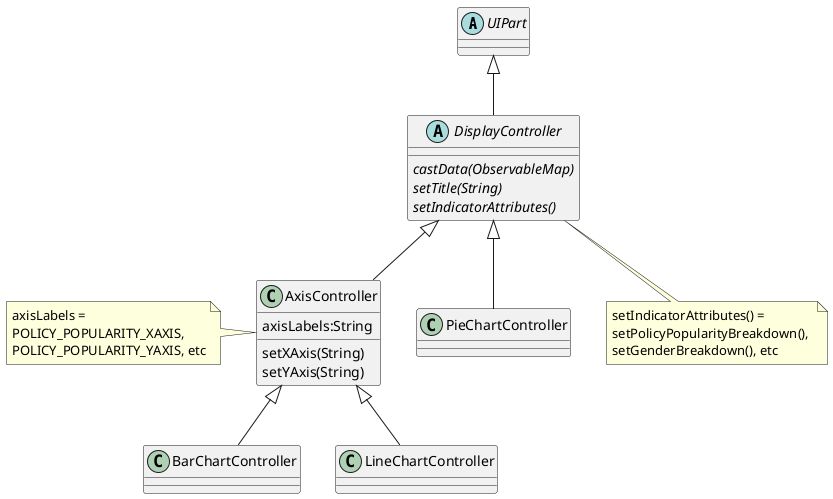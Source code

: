 @startuml

abstract class UIPart {
}
abstract class DisplayController {
{abstract}castData(ObservableMap)
{abstract}setTitle(String)
{abstract}setIndicatorAttributes()
}
class AxisController {
axisLabels:String
setXAxis(String)
setYAxis(String)
}
class PieChartController{
}
class BarChartController{
}
class LineChartController{
}

UIPart <|-down- DisplayController
DisplayController <|-down- AxisController
DisplayController <|-down- PieChartController
AxisController <|-down- BarChartController
AxisController <|-down- LineChartController

note bottom of DisplayController: setIndicatorAttributes() = \nsetPolicyPopularityBreakdown(), \nsetGenderBreakdown(), etc
note left of AxisController: axisLabels = \nPOLICY_POPULARITY_XAXIS, \nPOLICY_POPULARITY_YAXIS, etc

@enduml